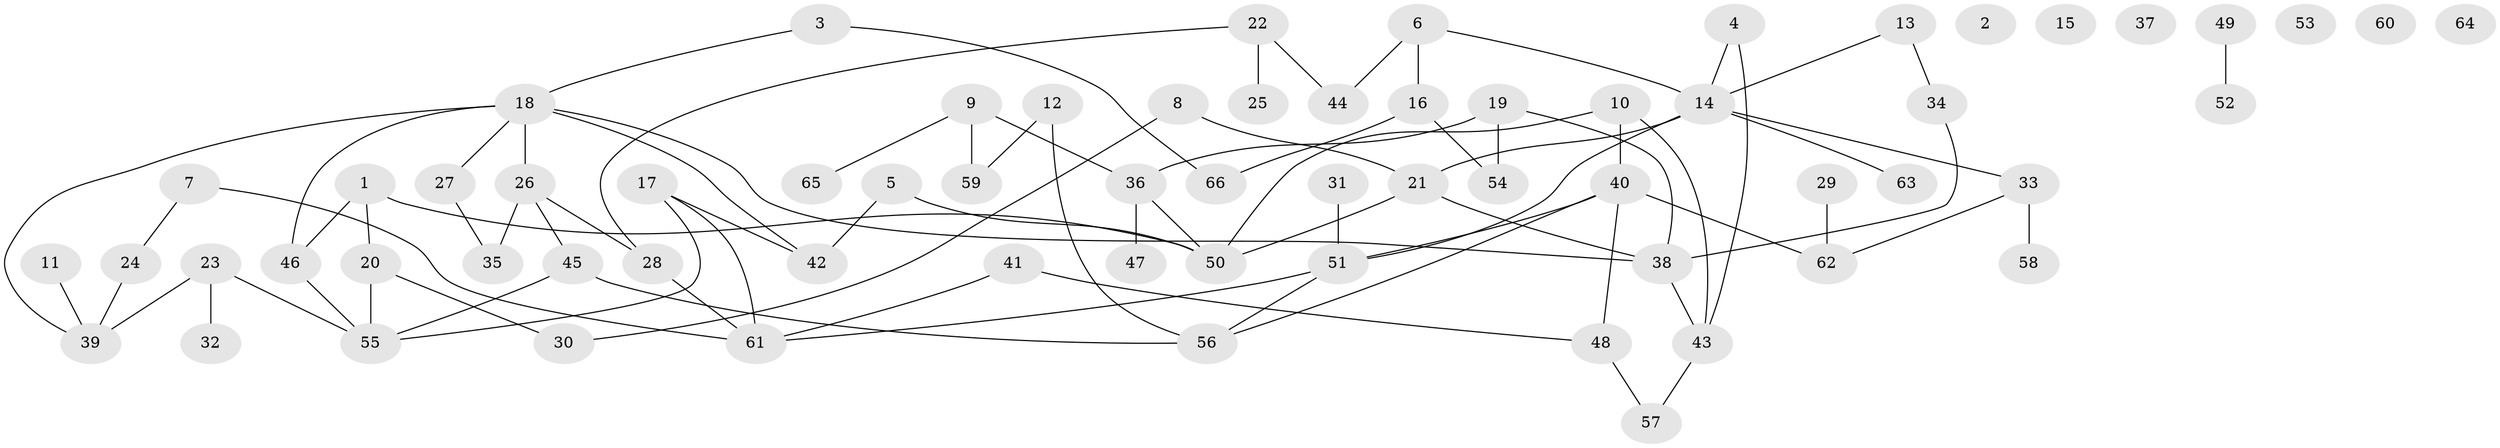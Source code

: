 // coarse degree distribution, {4: 0.06976744186046512, 0: 0.16279069767441862, 2: 0.27906976744186046, 5: 0.11627906976744186, 8: 0.046511627906976744, 3: 0.13953488372093023, 6: 0.06976744186046512, 1: 0.11627906976744186}
// Generated by graph-tools (version 1.1) at 2025/41/03/06/25 10:41:23]
// undirected, 66 vertices, 83 edges
graph export_dot {
graph [start="1"]
  node [color=gray90,style=filled];
  1;
  2;
  3;
  4;
  5;
  6;
  7;
  8;
  9;
  10;
  11;
  12;
  13;
  14;
  15;
  16;
  17;
  18;
  19;
  20;
  21;
  22;
  23;
  24;
  25;
  26;
  27;
  28;
  29;
  30;
  31;
  32;
  33;
  34;
  35;
  36;
  37;
  38;
  39;
  40;
  41;
  42;
  43;
  44;
  45;
  46;
  47;
  48;
  49;
  50;
  51;
  52;
  53;
  54;
  55;
  56;
  57;
  58;
  59;
  60;
  61;
  62;
  63;
  64;
  65;
  66;
  1 -- 20;
  1 -- 46;
  1 -- 50;
  3 -- 18;
  3 -- 66;
  4 -- 14;
  4 -- 43;
  5 -- 42;
  5 -- 50;
  6 -- 14;
  6 -- 16;
  6 -- 44;
  7 -- 24;
  7 -- 61;
  8 -- 21;
  8 -- 30;
  9 -- 36;
  9 -- 59;
  9 -- 65;
  10 -- 40;
  10 -- 43;
  10 -- 50;
  11 -- 39;
  12 -- 56;
  12 -- 59;
  13 -- 14;
  13 -- 34;
  14 -- 21;
  14 -- 33;
  14 -- 51;
  14 -- 63;
  16 -- 54;
  16 -- 66;
  17 -- 42;
  17 -- 55;
  17 -- 61;
  18 -- 26;
  18 -- 27;
  18 -- 38;
  18 -- 39;
  18 -- 42;
  18 -- 46;
  19 -- 36;
  19 -- 38;
  19 -- 54;
  20 -- 30;
  20 -- 55;
  21 -- 38;
  21 -- 50;
  22 -- 25;
  22 -- 28;
  22 -- 44;
  23 -- 32;
  23 -- 39;
  23 -- 55;
  24 -- 39;
  26 -- 28;
  26 -- 35;
  26 -- 45;
  27 -- 35;
  28 -- 61;
  29 -- 62;
  31 -- 51;
  33 -- 58;
  33 -- 62;
  34 -- 38;
  36 -- 47;
  36 -- 50;
  38 -- 43;
  40 -- 48;
  40 -- 51;
  40 -- 56;
  40 -- 62;
  41 -- 48;
  41 -- 61;
  43 -- 57;
  45 -- 55;
  45 -- 56;
  46 -- 55;
  48 -- 57;
  49 -- 52;
  51 -- 56;
  51 -- 61;
}
